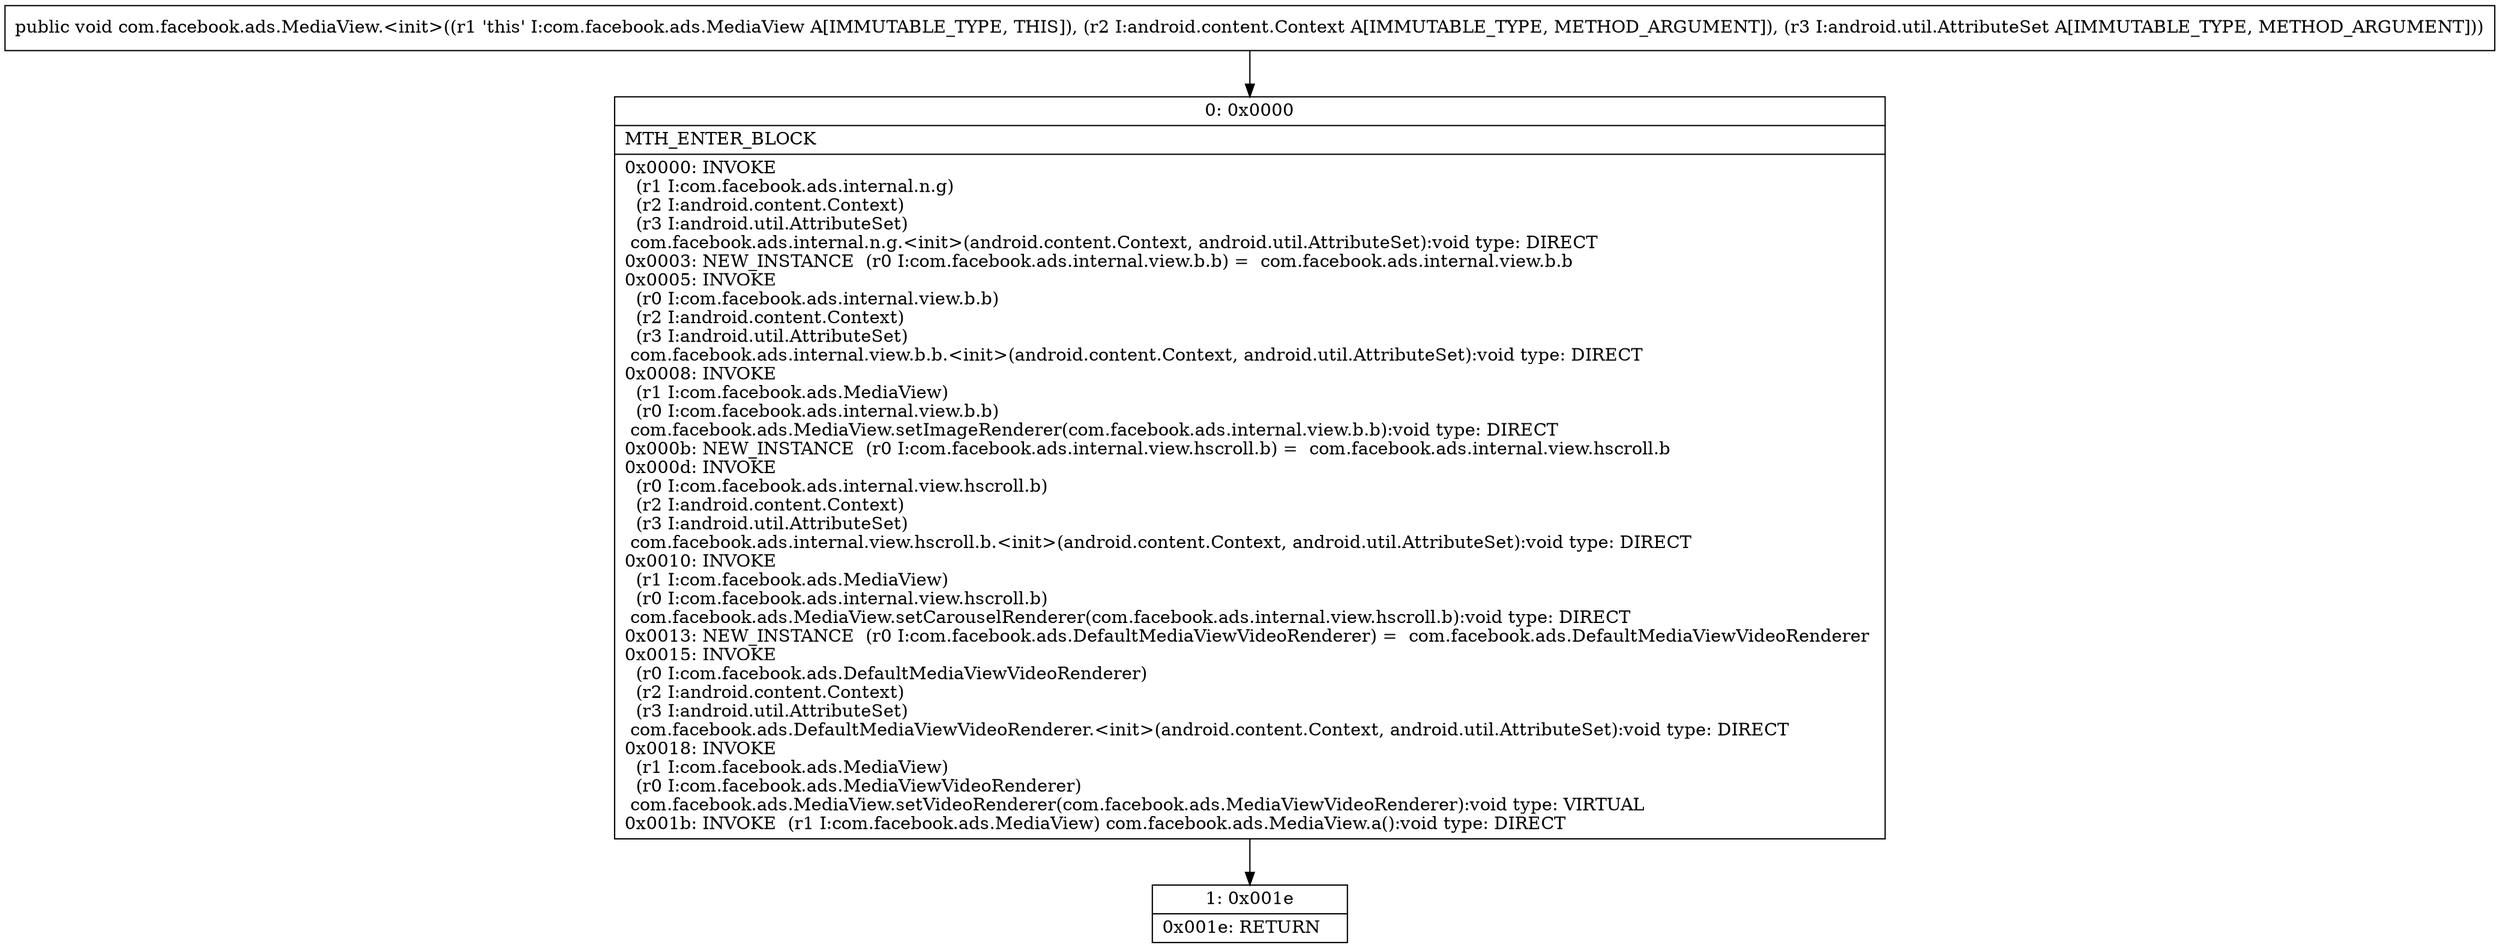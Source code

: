 digraph "CFG forcom.facebook.ads.MediaView.\<init\>(Landroid\/content\/Context;Landroid\/util\/AttributeSet;)V" {
Node_0 [shape=record,label="{0\:\ 0x0000|MTH_ENTER_BLOCK\l|0x0000: INVOKE  \l  (r1 I:com.facebook.ads.internal.n.g)\l  (r2 I:android.content.Context)\l  (r3 I:android.util.AttributeSet)\l com.facebook.ads.internal.n.g.\<init\>(android.content.Context, android.util.AttributeSet):void type: DIRECT \l0x0003: NEW_INSTANCE  (r0 I:com.facebook.ads.internal.view.b.b) =  com.facebook.ads.internal.view.b.b \l0x0005: INVOKE  \l  (r0 I:com.facebook.ads.internal.view.b.b)\l  (r2 I:android.content.Context)\l  (r3 I:android.util.AttributeSet)\l com.facebook.ads.internal.view.b.b.\<init\>(android.content.Context, android.util.AttributeSet):void type: DIRECT \l0x0008: INVOKE  \l  (r1 I:com.facebook.ads.MediaView)\l  (r0 I:com.facebook.ads.internal.view.b.b)\l com.facebook.ads.MediaView.setImageRenderer(com.facebook.ads.internal.view.b.b):void type: DIRECT \l0x000b: NEW_INSTANCE  (r0 I:com.facebook.ads.internal.view.hscroll.b) =  com.facebook.ads.internal.view.hscroll.b \l0x000d: INVOKE  \l  (r0 I:com.facebook.ads.internal.view.hscroll.b)\l  (r2 I:android.content.Context)\l  (r3 I:android.util.AttributeSet)\l com.facebook.ads.internal.view.hscroll.b.\<init\>(android.content.Context, android.util.AttributeSet):void type: DIRECT \l0x0010: INVOKE  \l  (r1 I:com.facebook.ads.MediaView)\l  (r0 I:com.facebook.ads.internal.view.hscroll.b)\l com.facebook.ads.MediaView.setCarouselRenderer(com.facebook.ads.internal.view.hscroll.b):void type: DIRECT \l0x0013: NEW_INSTANCE  (r0 I:com.facebook.ads.DefaultMediaViewVideoRenderer) =  com.facebook.ads.DefaultMediaViewVideoRenderer \l0x0015: INVOKE  \l  (r0 I:com.facebook.ads.DefaultMediaViewVideoRenderer)\l  (r2 I:android.content.Context)\l  (r3 I:android.util.AttributeSet)\l com.facebook.ads.DefaultMediaViewVideoRenderer.\<init\>(android.content.Context, android.util.AttributeSet):void type: DIRECT \l0x0018: INVOKE  \l  (r1 I:com.facebook.ads.MediaView)\l  (r0 I:com.facebook.ads.MediaViewVideoRenderer)\l com.facebook.ads.MediaView.setVideoRenderer(com.facebook.ads.MediaViewVideoRenderer):void type: VIRTUAL \l0x001b: INVOKE  (r1 I:com.facebook.ads.MediaView) com.facebook.ads.MediaView.a():void type: DIRECT \l}"];
Node_1 [shape=record,label="{1\:\ 0x001e|0x001e: RETURN   \l}"];
MethodNode[shape=record,label="{public void com.facebook.ads.MediaView.\<init\>((r1 'this' I:com.facebook.ads.MediaView A[IMMUTABLE_TYPE, THIS]), (r2 I:android.content.Context A[IMMUTABLE_TYPE, METHOD_ARGUMENT]), (r3 I:android.util.AttributeSet A[IMMUTABLE_TYPE, METHOD_ARGUMENT])) }"];
MethodNode -> Node_0;
Node_0 -> Node_1;
}

